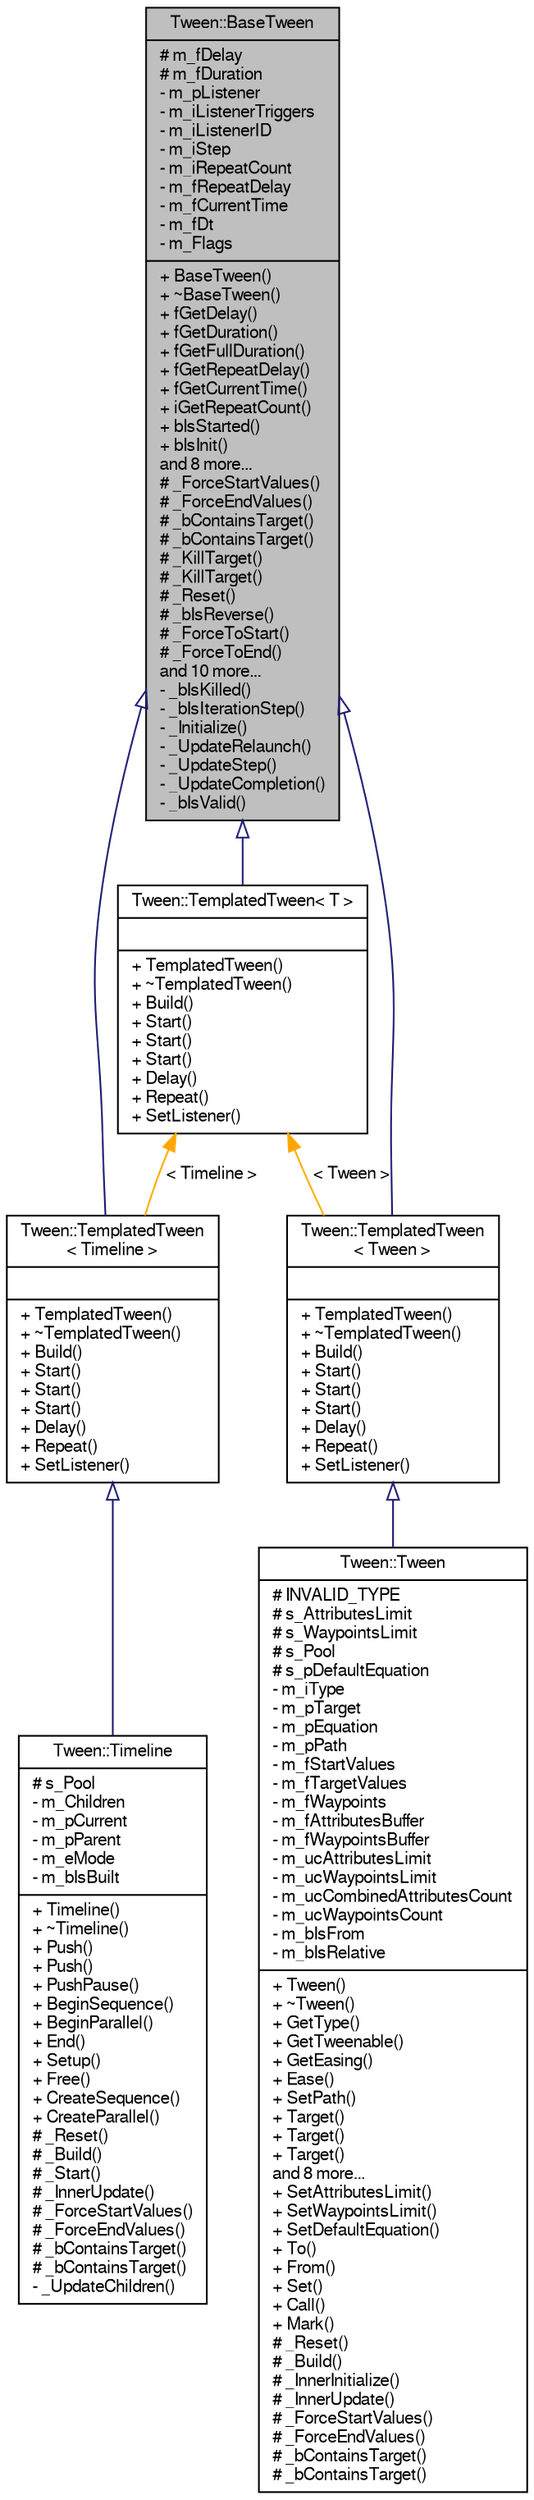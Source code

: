 digraph "Tween::BaseTween"
{
  bgcolor="transparent";
  edge [fontname="FreeSans",fontsize="10",labelfontname="FreeSans",labelfontsize="10"];
  node [fontname="FreeSans",fontsize="10",shape=record];
  Node1 [label="{Tween::BaseTween\n|# m_fDelay\l# m_fDuration\l- m_pListener\l- m_iListenerTriggers\l- m_iListenerID\l- m_iStep\l- m_iRepeatCount\l- m_fRepeatDelay\l- m_fCurrentTime\l- m_fDt\l- m_Flags\l|+ BaseTween()\l+ ~BaseTween()\l+ fGetDelay()\l+ fGetDuration()\l+ fGetFullDuration()\l+ fGetRepeatDelay()\l+ fGetCurrentTime()\l+ iGetRepeatCount()\l+ bIsStarted()\l+ bIsInit()\land 8 more...\l# _ForceStartValues()\l# _ForceEndValues()\l# _bContainsTarget()\l# _bContainsTarget()\l# _KillTarget()\l# _KillTarget()\l# _Reset()\l# _bIsReverse()\l# _ForceToStart()\l# _ForceToEnd()\land 10 more...\l- _bIsKilled()\l- _bIsIterationStep()\l- _Initialize()\l- _UpdateRelaunch()\l- _UpdateStep()\l- _UpdateCompletion()\l- _bIsValid()\l}",height=0.2,width=0.4,color="black", fillcolor="grey75", style="filled" fontcolor="black"];
  Node1 -> Node2 [dir="back",color="midnightblue",fontsize="10",style="solid",arrowtail="onormal",fontname="FreeSans"];
  Node2 [label="{Tween::TemplatedTween\l\< Timeline \>\n||+ TemplatedTween()\l+ ~TemplatedTween()\l+ Build()\l+ Start()\l+ Start()\l+ Start()\l+ Delay()\l+ Repeat()\l+ SetListener()\l}",height=0.2,width=0.4,color="black",URL="$classTween_1_1TemplatedTween.html"];
  Node2 -> Node3 [dir="back",color="midnightblue",fontsize="10",style="solid",arrowtail="onormal",fontname="FreeSans"];
  Node3 [label="{Tween::Timeline\n|# s_Pool\l- m_Children\l- m_pCurrent\l- m_pParent\l- m_eMode\l- m_bIsBuilt\l|+ Timeline()\l+ ~Timeline()\l+ Push()\l+ Push()\l+ PushPause()\l+ BeginSequence()\l+ BeginParallel()\l+ End()\l+ Setup()\l+ Free()\l+ CreateSequence()\l+ CreateParallel()\l# _Reset()\l# _Build()\l# _Start()\l# _InnerUpdate()\l# _ForceStartValues()\l# _ForceEndValues()\l# _bContainsTarget()\l# _bContainsTarget()\l- _UpdateChildren()\l}",height=0.2,width=0.4,color="black",URL="$classTween_1_1Timeline.html"];
  Node1 -> Node4 [dir="back",color="midnightblue",fontsize="10",style="solid",arrowtail="onormal",fontname="FreeSans"];
  Node4 [label="{Tween::TemplatedTween\l\< Tween \>\n||+ TemplatedTween()\l+ ~TemplatedTween()\l+ Build()\l+ Start()\l+ Start()\l+ Start()\l+ Delay()\l+ Repeat()\l+ SetListener()\l}",height=0.2,width=0.4,color="black",URL="$classTween_1_1TemplatedTween.html"];
  Node4 -> Node5 [dir="back",color="midnightblue",fontsize="10",style="solid",arrowtail="onormal",fontname="FreeSans"];
  Node5 [label="{Tween::Tween\n|# INVALID_TYPE\l# s_AttributesLimit\l# s_WaypointsLimit\l# s_Pool\l# s_pDefaultEquation\l- m_iType\l- m_pTarget\l- m_pEquation\l- m_pPath\l- m_fStartValues\l- m_fTargetValues\l- m_fWaypoints\l- m_fAttributesBuffer\l- m_fWaypointsBuffer\l- m_ucAttributesLimit\l- m_ucWaypointsLimit\l- m_ucCombinedAttributesCount\l- m_ucWaypointsCount\l- m_bIsFrom\l- m_bIsRelative\l|+ Tween()\l+ ~Tween()\l+ GetType()\l+ GetTweenable()\l+ GetEasing()\l+ Ease()\l+ SetPath()\l+ Target()\l+ Target()\l+ Target()\land 8 more...\l+ SetAttributesLimit()\l+ SetWaypointsLimit()\l+ SetDefaultEquation()\l+ To()\l+ From()\l+ Set()\l+ Call()\l+ Mark()\l# _Reset()\l# _Build()\l# _InnerInitialize()\l# _InnerUpdate()\l# _ForceStartValues()\l# _ForceEndValues()\l# _bContainsTarget()\l# _bContainsTarget()\l}",height=0.2,width=0.4,color="black",URL="$classTween_1_1Tween.html"];
  Node1 -> Node6 [dir="back",color="midnightblue",fontsize="10",style="solid",arrowtail="onormal",fontname="FreeSans"];
  Node6 [label="{Tween::TemplatedTween\< T \>\n||+ TemplatedTween()\l+ ~TemplatedTween()\l+ Build()\l+ Start()\l+ Start()\l+ Start()\l+ Delay()\l+ Repeat()\l+ SetListener()\l}",height=0.2,width=0.4,color="black",URL="$classTween_1_1TemplatedTween.html"];
  Node6 -> Node4 [dir="back",color="orange",fontsize="10",style="solid",label=" \< Tween \>" ,fontname="FreeSans"];
  Node6 -> Node2 [dir="back",color="orange",fontsize="10",style="solid",label=" \< Timeline \>" ,fontname="FreeSans"];
}
